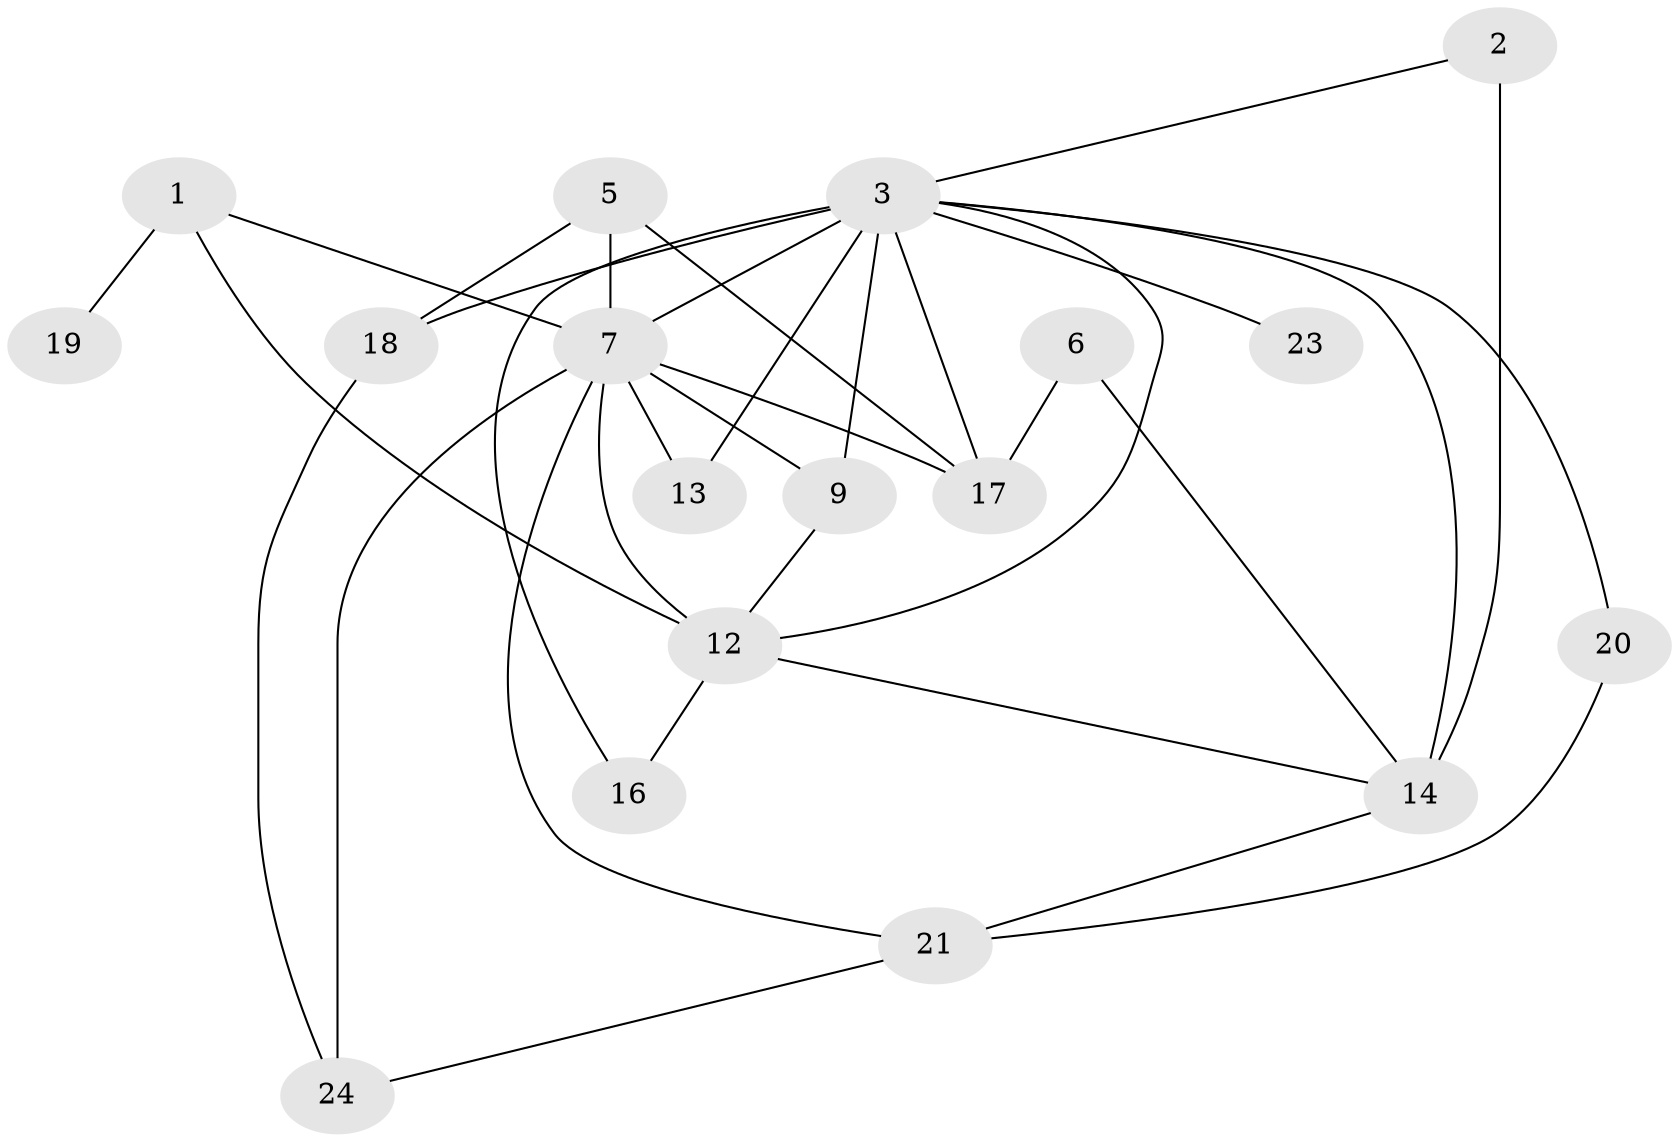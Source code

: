 // original degree distribution, {2: 0.2261904761904762, 1: 0.21428571428571427, 3: 0.25, 4: 0.15476190476190477, 0: 0.08333333333333333, 6: 0.011904761904761904, 5: 0.05952380952380952}
// Generated by graph-tools (version 1.1) at 2025/48/03/04/25 22:48:08]
// undirected, 18 vertices, 33 edges
graph export_dot {
  node [color=gray90,style=filled];
  1;
  2;
  3;
  5;
  6;
  7;
  9;
  12;
  13;
  14;
  16;
  17;
  18;
  19;
  20;
  21;
  23;
  24;
  1 -- 7 [weight=1.0];
  1 -- 12 [weight=1.0];
  1 -- 19 [weight=1.0];
  2 -- 3 [weight=1.0];
  2 -- 14 [weight=2.0];
  3 -- 7 [weight=2.0];
  3 -- 9 [weight=1.0];
  3 -- 12 [weight=1.0];
  3 -- 13 [weight=2.0];
  3 -- 14 [weight=3.0];
  3 -- 16 [weight=1.0];
  3 -- 17 [weight=1.0];
  3 -- 18 [weight=2.0];
  3 -- 20 [weight=1.0];
  3 -- 23 [weight=1.0];
  5 -- 7 [weight=1.0];
  5 -- 17 [weight=1.0];
  5 -- 18 [weight=1.0];
  6 -- 14 [weight=1.0];
  6 -- 17 [weight=1.0];
  7 -- 9 [weight=1.0];
  7 -- 12 [weight=1.0];
  7 -- 13 [weight=4.0];
  7 -- 17 [weight=1.0];
  7 -- 21 [weight=1.0];
  7 -- 24 [weight=1.0];
  9 -- 12 [weight=1.0];
  12 -- 14 [weight=1.0];
  12 -- 16 [weight=1.0];
  14 -- 21 [weight=1.0];
  18 -- 24 [weight=1.0];
  20 -- 21 [weight=1.0];
  21 -- 24 [weight=1.0];
}
